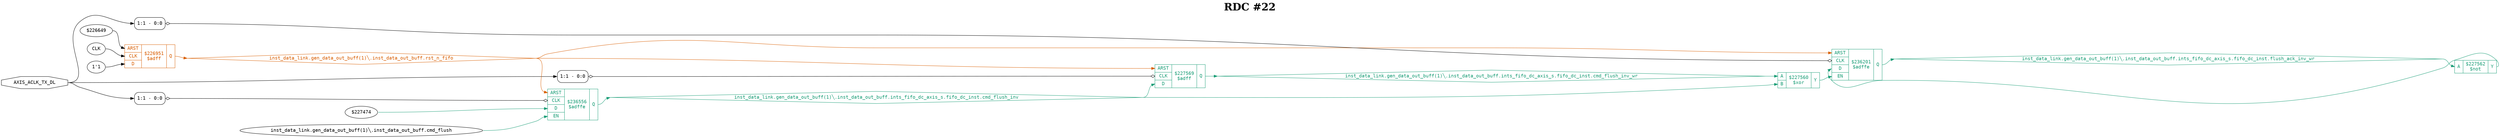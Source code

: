digraph "spacefibre_light_top" {
label=<<b>RDC #22</b>>;
labelloc="t"
fontsize="30"
node ["fontname"="Courier"]
edge ["fontname"="Courier"]
rankdir="LR";
remincross=true;
n3 [ shape=octagon, label="AXIS_ACLK_TX_DL", color="black", fontcolor="black", href="/src/ip_spacefibre_light_top/spacefibre_light_top.vhd#58" ];
n4 [ shape=diamond, label="inst_data_link.gen_data_out_buff(1)&#9586;.inst_data_out_buff.ints_fifo_dc_axis_s.fifo_dc_inst.cmd_flush_inv", colorscheme="dark28", color="1", fontcolor="1", href="/src/ip/fifo_dc/fifo_dc.vhd#112" ];
n5 [ shape=diamond, label="inst_data_link.gen_data_out_buff(1)&#9586;.inst_data_out_buff.ints_fifo_dc_axis_s.fifo_dc_inst.cmd_flush_inv_wr", colorscheme="dark28", color="1", fontcolor="1", href="/src/ip/fifo_dc/fifo_dc.vhd#113" ];
n6 [ shape=diamond, label="inst_data_link.gen_data_out_buff(1)&#9586;.inst_data_out_buff.ints_fifo_dc_axis_s.fifo_dc_inst.flush_ack_inv_wr", colorscheme="dark28", color="1", fontcolor="1", href="/src/ip/fifo_dc/fifo_dc.vhd#115" ];
n7 [ shape=diamond, label="inst_data_link.gen_data_out_buff(1)&#9586;.inst_data_out_buff.rst_n_fifo", colorscheme="dark28", color="2", fontcolor="2", href="/src/module_data_link/data_out_buf.vhd#165" ];
{ rank="source"; n3;}
{ rank="sink";}
c13 [ shape=record, label="{{<p8> ARST|<p9> CLK|<p10> D|<p11> EN}|$236201\n$adffe|{<p12> Q}}", colorscheme="dark28", color="1", fontcolor="1" , href="/src/ip/fifo_dc/fifo_dc.vhd#199"  ];
x0 [ shape=record, style=rounded, label="<s0> 1:1 - 0:0 ", color="black", fontcolor="black" ];
x0:e -> c13:p9:w [arrowhead=odiamond, arrowtail=odiamond, dir=both, color="black", fontcolor="black", label=""];
v2 [ label="$227474" ];
v3 [ label="inst_data_link.gen_data_out_buff(1)&#9586;.inst_data_out_buff.cmd_flush" ];
c14 [ shape=record, label="{{<p8> ARST|<p9> CLK|<p10> D|<p11> EN}|$236556\n$adffe|{<p12> Q}}", colorscheme="dark28", color="1", fontcolor="1" , href="/src/ip/fifo_dc/fifo_dc.vhd#440"  ];
x1 [ shape=record, style=rounded, label="<s0> 1:1 - 0:0 ", color="black", fontcolor="black" ];
x1:e -> c14:p9:w [arrowhead=odiamond, arrowtail=odiamond, dir=both, color="black", fontcolor="black", label=""];
v4 [ label="$226649" ];
v5 [ label="CLK" ];
v6 [ label="1'1" ];
c15 [ shape=record, label="{{<p8> ARST|<p9> CLK|<p10> D}|$226951\n$adff|{<p12> Q}}", colorscheme="dark28", color="2", fontcolor="2" , href="/src/module_data_link/data_out_buf.vhd#225"  ];
c16 [ shape=record, label="{{<p8> ARST|<p9> CLK|<p10> D}|$227569\n$adff|{<p12> Q}}", colorscheme="dark28", color="1", fontcolor="1" , href="/src/ip/fifo_dc/fifo_dc.vhd#199"  ];
x7 [ shape=record, style=rounded, label="<s0> 1:1 - 0:0 ", color="black", fontcolor="black" ];
x7:e -> c16:p9:w [arrowhead=odiamond, arrowtail=odiamond, dir=both, color="black", fontcolor="black", label=""];
c20 [ shape=record, label="{{<p17> A|<p18> B}|$227560\n$xor|{<p19> Y}}", colorscheme="dark28", color="1", fontcolor="1" , href="/src/ip/fifo_dc/fifo_dc.vhd#205"  ];
c21 [ shape=record, label="{{<p17> A}|$227562\n$not|{<p19> Y}}", colorscheme="dark28", color="1", fontcolor="1" , href="/src/ip/fifo_dc/fifo_dc.vhd#207"  ];
c20:p19:e -> c13:p11:w [colorscheme="dark28", color="1", fontcolor="1", label=""];
c21:p19:e -> c13:p10:w [colorscheme="dark28", color="1", fontcolor="1", label=""];
n3:e -> x0:s0:w [color="black", fontcolor="black", label=""];
n3:e -> x1:s0:w [color="black", fontcolor="black", label=""];
n3:e -> x7:s0:w [color="black", fontcolor="black", label=""];
c14:p12:e -> n4:w [colorscheme="dark28", color="1", fontcolor="1", label=""];
n4:e -> c16:p10:w [colorscheme="dark28", color="1", fontcolor="1", label=""];
n4:e -> c20:p18:w [colorscheme="dark28", color="1", fontcolor="1", label=""];
c16:p12:e -> n5:w [colorscheme="dark28", color="1", fontcolor="1", label=""];
n5:e -> c20:p17:w [colorscheme="dark28", color="1", fontcolor="1", label=""];
c13:p12:e -> n6:w [colorscheme="dark28", color="1", fontcolor="1", label=""];
n6:e -> c21:p17:w [colorscheme="dark28", color="1", fontcolor="1", label=""];
c15:p12:e -> n7:w [colorscheme="dark28", color="2", fontcolor="2", label=""];
n7:e -> c13:p8:w [colorscheme="dark28", color="2", fontcolor="2", label=""];
n7:e -> c14:p8:w [colorscheme="dark28", color="2", fontcolor="2", label=""];
n7:e -> c16:p8:w [colorscheme="dark28", color="2", fontcolor="2", label=""];
v2:e -> c14:p10:w [colorscheme="dark28", color="1", fontcolor="1", label=""];
v3:e -> c14:p11:w [colorscheme="dark28", color="1", fontcolor="1", label=""];
v4:e -> c15:p8:w [color="black", fontcolor="black", label=""];
v5:e -> c15:p9:w [color="black", fontcolor="black", label=""];
v6:e -> c15:p10:w [color="black", fontcolor="black", label=""];
}
